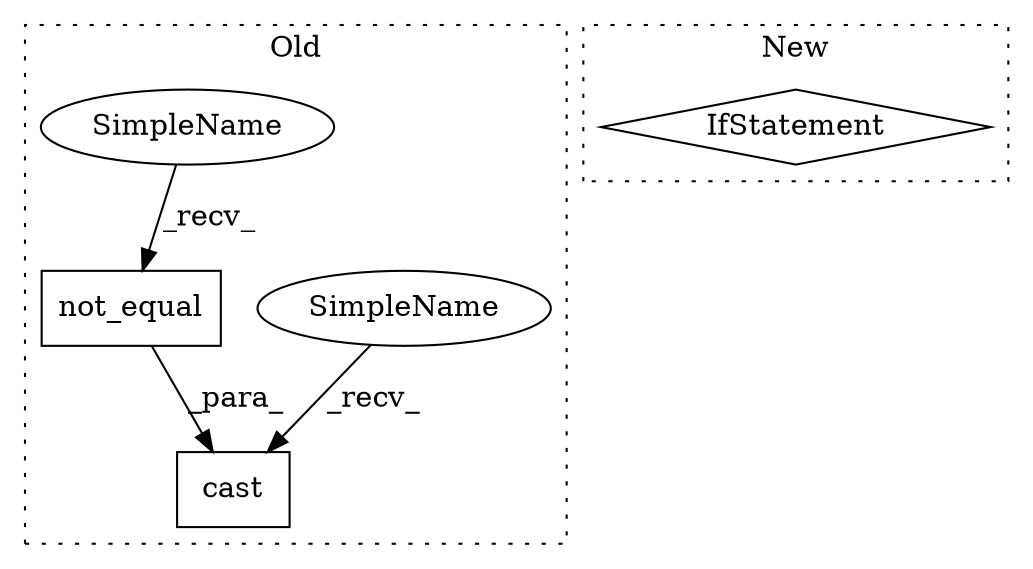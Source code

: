 digraph G {
subgraph cluster0 {
1 [label="not_equal" a="32" s="571,659" l="10,1" shape="box"];
3 [label="cast" a="32" s="555,679" l="5,1" shape="box"];
4 [label="SimpleName" a="42" s="544" l="10" shape="ellipse"];
5 [label="SimpleName" a="42" s="560" l="10" shape="ellipse"];
label = "Old";
style="dotted";
}
subgraph cluster1 {
2 [label="IfStatement" a="25" s="364,400" l="4,2" shape="diamond"];
label = "New";
style="dotted";
}
1 -> 3 [label="_para_"];
4 -> 3 [label="_recv_"];
5 -> 1 [label="_recv_"];
}